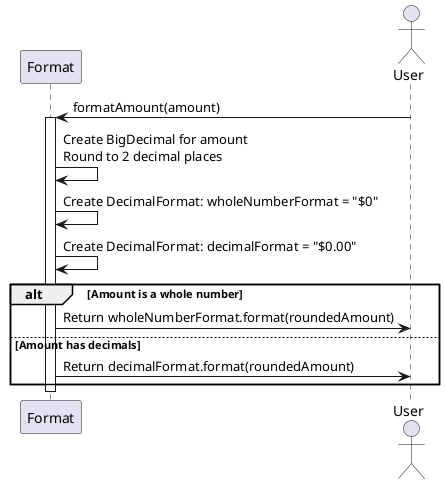@startuml
'https://plantuml.com/sequence-diagram
participant "Format" as Format

actor User
User -> Format : formatAmount(amount)
activate Format


Format -> Format : Create BigDecimal for amount\nRound to 2 decimal places
Format -> Format : Create DecimalFormat: wholeNumberFormat = "$0"
Format -> Format : Create DecimalFormat: decimalFormat = "$0.00"

alt Amount is a whole number
    Format -> User : Return wholeNumberFormat.format(roundedAmount)
else Amount has decimals
    Format -> User : Return decimalFormat.format(roundedAmount)

end
deactivate Format
@enduml